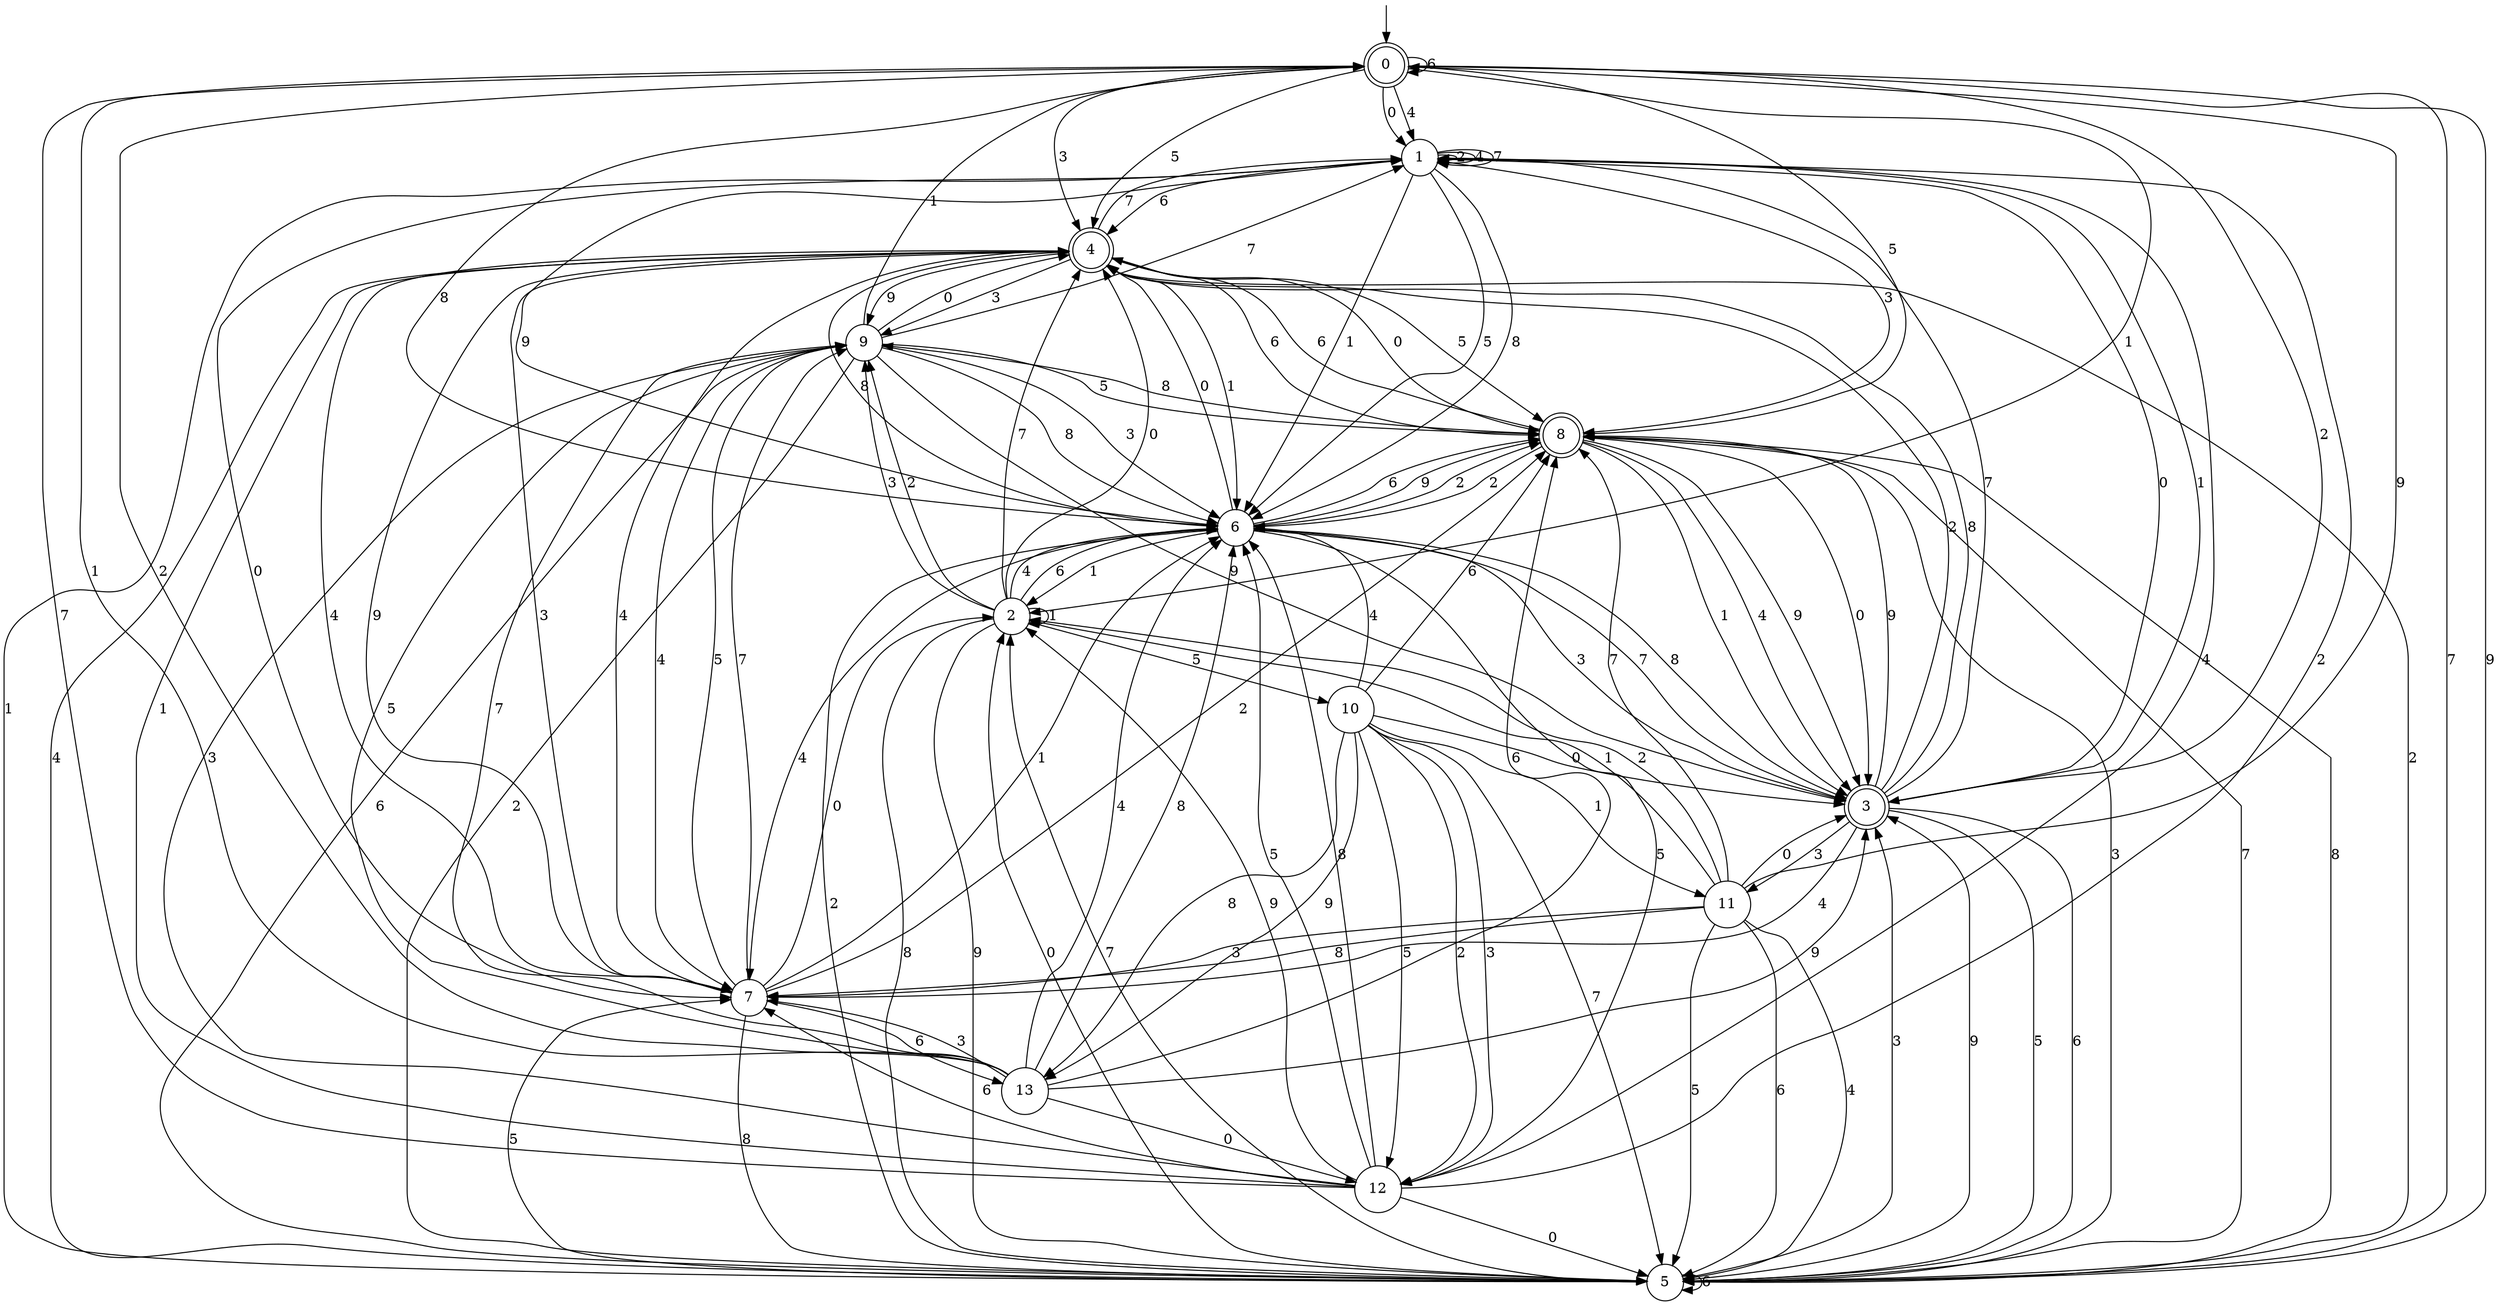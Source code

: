 digraph g {

	s0 [shape="doublecircle" label="0"];
	s1 [shape="circle" label="1"];
	s2 [shape="circle" label="2"];
	s3 [shape="doublecircle" label="3"];
	s4 [shape="doublecircle" label="4"];
	s5 [shape="circle" label="5"];
	s6 [shape="circle" label="6"];
	s7 [shape="circle" label="7"];
	s8 [shape="doublecircle" label="8"];
	s9 [shape="circle" label="9"];
	s10 [shape="circle" label="10"];
	s11 [shape="circle" label="11"];
	s12 [shape="circle" label="12"];
	s13 [shape="circle" label="13"];
	s0 -> s1 [label="0"];
	s0 -> s2 [label="1"];
	s0 -> s3 [label="2"];
	s0 -> s4 [label="3"];
	s0 -> s1 [label="4"];
	s0 -> s4 [label="5"];
	s0 -> s0 [label="6"];
	s0 -> s5 [label="7"];
	s0 -> s6 [label="8"];
	s0 -> s5 [label="9"];
	s1 -> s7 [label="0"];
	s1 -> s6 [label="1"];
	s1 -> s1 [label="2"];
	s1 -> s8 [label="3"];
	s1 -> s1 [label="4"];
	s1 -> s6 [label="5"];
	s1 -> s4 [label="6"];
	s1 -> s1 [label="7"];
	s1 -> s6 [label="8"];
	s1 -> s6 [label="9"];
	s2 -> s4 [label="0"];
	s2 -> s2 [label="1"];
	s2 -> s9 [label="2"];
	s2 -> s9 [label="3"];
	s2 -> s6 [label="4"];
	s2 -> s10 [label="5"];
	s2 -> s6 [label="6"];
	s2 -> s4 [label="7"];
	s2 -> s5 [label="8"];
	s2 -> s5 [label="9"];
	s3 -> s1 [label="0"];
	s3 -> s1 [label="1"];
	s3 -> s4 [label="2"];
	s3 -> s11 [label="3"];
	s3 -> s7 [label="4"];
	s3 -> s5 [label="5"];
	s3 -> s5 [label="6"];
	s3 -> s1 [label="7"];
	s3 -> s4 [label="8"];
	s3 -> s8 [label="9"];
	s4 -> s8 [label="0"];
	s4 -> s6 [label="1"];
	s4 -> s5 [label="2"];
	s4 -> s9 [label="3"];
	s4 -> s7 [label="4"];
	s4 -> s8 [label="5"];
	s4 -> s8 [label="6"];
	s4 -> s1 [label="7"];
	s4 -> s6 [label="8"];
	s4 -> s9 [label="9"];
	s5 -> s2 [label="0"];
	s5 -> s1 [label="1"];
	s5 -> s6 [label="2"];
	s5 -> s3 [label="3"];
	s5 -> s4 [label="4"];
	s5 -> s7 [label="5"];
	s5 -> s5 [label="6"];
	s5 -> s2 [label="7"];
	s5 -> s8 [label="8"];
	s5 -> s3 [label="9"];
	s6 -> s4 [label="0"];
	s6 -> s2 [label="1"];
	s6 -> s8 [label="2"];
	s6 -> s3 [label="3"];
	s6 -> s7 [label="4"];
	s6 -> s12 [label="5"];
	s6 -> s8 [label="6"];
	s6 -> s3 [label="7"];
	s6 -> s3 [label="8"];
	s6 -> s8 [label="9"];
	s7 -> s2 [label="0"];
	s7 -> s6 [label="1"];
	s7 -> s8 [label="2"];
	s7 -> s4 [label="3"];
	s7 -> s4 [label="4"];
	s7 -> s9 [label="5"];
	s7 -> s13 [label="6"];
	s7 -> s9 [label="7"];
	s7 -> s5 [label="8"];
	s7 -> s4 [label="9"];
	s8 -> s3 [label="0"];
	s8 -> s3 [label="1"];
	s8 -> s6 [label="2"];
	s8 -> s5 [label="3"];
	s8 -> s3 [label="4"];
	s8 -> s0 [label="5"];
	s8 -> s4 [label="6"];
	s8 -> s5 [label="7"];
	s8 -> s9 [label="8"];
	s8 -> s3 [label="9"];
	s9 -> s4 [label="0"];
	s9 -> s0 [label="1"];
	s9 -> s5 [label="2"];
	s9 -> s6 [label="3"];
	s9 -> s7 [label="4"];
	s9 -> s8 [label="5"];
	s9 -> s5 [label="6"];
	s9 -> s1 [label="7"];
	s9 -> s6 [label="8"];
	s9 -> s3 [label="9"];
	s10 -> s3 [label="0"];
	s10 -> s11 [label="1"];
	s10 -> s12 [label="2"];
	s10 -> s12 [label="3"];
	s10 -> s6 [label="4"];
	s10 -> s12 [label="5"];
	s10 -> s8 [label="6"];
	s10 -> s5 [label="7"];
	s10 -> s13 [label="8"];
	s10 -> s13 [label="9"];
	s11 -> s3 [label="0"];
	s11 -> s2 [label="1"];
	s11 -> s2 [label="2"];
	s11 -> s7 [label="3"];
	s11 -> s5 [label="4"];
	s11 -> s5 [label="5"];
	s11 -> s5 [label="6"];
	s11 -> s8 [label="7"];
	s11 -> s7 [label="8"];
	s11 -> s0 [label="9"];
	s12 -> s5 [label="0"];
	s12 -> s4 [label="1"];
	s12 -> s1 [label="2"];
	s12 -> s9 [label="3"];
	s12 -> s1 [label="4"];
	s12 -> s6 [label="5"];
	s12 -> s7 [label="6"];
	s12 -> s0 [label="7"];
	s12 -> s6 [label="8"];
	s12 -> s2 [label="9"];
	s13 -> s12 [label="0"];
	s13 -> s0 [label="1"];
	s13 -> s0 [label="2"];
	s13 -> s7 [label="3"];
	s13 -> s6 [label="4"];
	s13 -> s9 [label="5"];
	s13 -> s8 [label="6"];
	s13 -> s9 [label="7"];
	s13 -> s6 [label="8"];
	s13 -> s3 [label="9"];

__start0 [label="" shape="none" width="0" height="0"];
__start0 -> s0;

}
